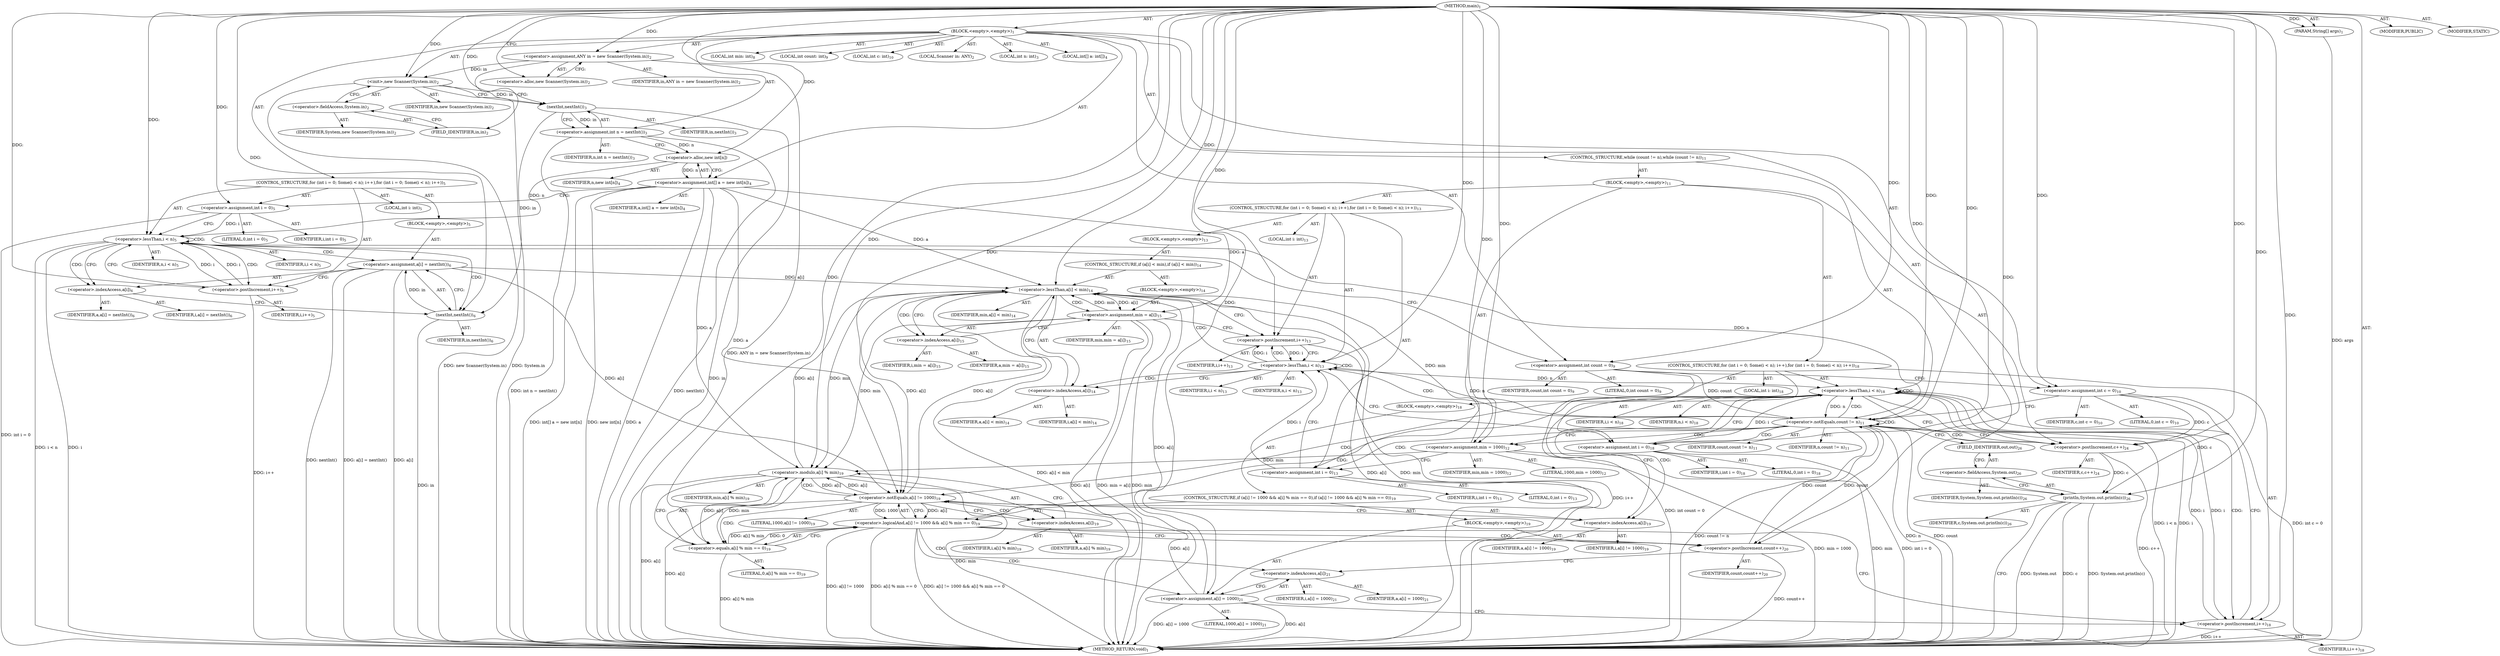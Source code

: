 digraph "main" {  
"19" [label = <(METHOD,main)<SUB>1</SUB>> ]
"20" [label = <(PARAM,String[] args)<SUB>1</SUB>> ]
"21" [label = <(BLOCK,&lt;empty&gt;,&lt;empty&gt;)<SUB>1</SUB>> ]
"4" [label = <(LOCAL,Scanner in: ANY)<SUB>2</SUB>> ]
"22" [label = <(&lt;operator&gt;.assignment,ANY in = new Scanner(System.in))<SUB>2</SUB>> ]
"23" [label = <(IDENTIFIER,in,ANY in = new Scanner(System.in))<SUB>2</SUB>> ]
"24" [label = <(&lt;operator&gt;.alloc,new Scanner(System.in))<SUB>2</SUB>> ]
"25" [label = <(&lt;init&gt;,new Scanner(System.in))<SUB>2</SUB>> ]
"3" [label = <(IDENTIFIER,in,new Scanner(System.in))<SUB>2</SUB>> ]
"26" [label = <(&lt;operator&gt;.fieldAccess,System.in)<SUB>2</SUB>> ]
"27" [label = <(IDENTIFIER,System,new Scanner(System.in))<SUB>2</SUB>> ]
"28" [label = <(FIELD_IDENTIFIER,in,in)<SUB>2</SUB>> ]
"29" [label = <(LOCAL,int n: int)<SUB>3</SUB>> ]
"30" [label = <(&lt;operator&gt;.assignment,int n = nextInt())<SUB>3</SUB>> ]
"31" [label = <(IDENTIFIER,n,int n = nextInt())<SUB>3</SUB>> ]
"32" [label = <(nextInt,nextInt())<SUB>3</SUB>> ]
"33" [label = <(IDENTIFIER,in,nextInt())<SUB>3</SUB>> ]
"34" [label = <(LOCAL,int[] a: int[])<SUB>4</SUB>> ]
"35" [label = <(&lt;operator&gt;.assignment,int[] a = new int[n])<SUB>4</SUB>> ]
"36" [label = <(IDENTIFIER,a,int[] a = new int[n])<SUB>4</SUB>> ]
"37" [label = <(&lt;operator&gt;.alloc,new int[n])> ]
"38" [label = <(IDENTIFIER,n,new int[n])<SUB>4</SUB>> ]
"39" [label = <(CONTROL_STRUCTURE,for (int i = 0; Some(i &lt; n); i++),for (int i = 0; Some(i &lt; n); i++))<SUB>5</SUB>> ]
"40" [label = <(LOCAL,int i: int)<SUB>5</SUB>> ]
"41" [label = <(&lt;operator&gt;.assignment,int i = 0)<SUB>5</SUB>> ]
"42" [label = <(IDENTIFIER,i,int i = 0)<SUB>5</SUB>> ]
"43" [label = <(LITERAL,0,int i = 0)<SUB>5</SUB>> ]
"44" [label = <(&lt;operator&gt;.lessThan,i &lt; n)<SUB>5</SUB>> ]
"45" [label = <(IDENTIFIER,i,i &lt; n)<SUB>5</SUB>> ]
"46" [label = <(IDENTIFIER,n,i &lt; n)<SUB>5</SUB>> ]
"47" [label = <(&lt;operator&gt;.postIncrement,i++)<SUB>5</SUB>> ]
"48" [label = <(IDENTIFIER,i,i++)<SUB>5</SUB>> ]
"49" [label = <(BLOCK,&lt;empty&gt;,&lt;empty&gt;)<SUB>5</SUB>> ]
"50" [label = <(&lt;operator&gt;.assignment,a[i] = nextInt())<SUB>6</SUB>> ]
"51" [label = <(&lt;operator&gt;.indexAccess,a[i])<SUB>6</SUB>> ]
"52" [label = <(IDENTIFIER,a,a[i] = nextInt())<SUB>6</SUB>> ]
"53" [label = <(IDENTIFIER,i,a[i] = nextInt())<SUB>6</SUB>> ]
"54" [label = <(nextInt,nextInt())<SUB>6</SUB>> ]
"55" [label = <(IDENTIFIER,in,nextInt())<SUB>6</SUB>> ]
"56" [label = <(LOCAL,int min: int)<SUB>8</SUB>> ]
"57" [label = <(LOCAL,int count: int)<SUB>9</SUB>> ]
"58" [label = <(&lt;operator&gt;.assignment,int count = 0)<SUB>9</SUB>> ]
"59" [label = <(IDENTIFIER,count,int count = 0)<SUB>9</SUB>> ]
"60" [label = <(LITERAL,0,int count = 0)<SUB>9</SUB>> ]
"61" [label = <(LOCAL,int c: int)<SUB>10</SUB>> ]
"62" [label = <(&lt;operator&gt;.assignment,int c = 0)<SUB>10</SUB>> ]
"63" [label = <(IDENTIFIER,c,int c = 0)<SUB>10</SUB>> ]
"64" [label = <(LITERAL,0,int c = 0)<SUB>10</SUB>> ]
"65" [label = <(CONTROL_STRUCTURE,while (count != n),while (count != n))<SUB>11</SUB>> ]
"66" [label = <(&lt;operator&gt;.notEquals,count != n)<SUB>11</SUB>> ]
"67" [label = <(IDENTIFIER,count,count != n)<SUB>11</SUB>> ]
"68" [label = <(IDENTIFIER,n,count != n)<SUB>11</SUB>> ]
"69" [label = <(BLOCK,&lt;empty&gt;,&lt;empty&gt;)<SUB>11</SUB>> ]
"70" [label = <(&lt;operator&gt;.assignment,min = 1000)<SUB>12</SUB>> ]
"71" [label = <(IDENTIFIER,min,min = 1000)<SUB>12</SUB>> ]
"72" [label = <(LITERAL,1000,min = 1000)<SUB>12</SUB>> ]
"73" [label = <(CONTROL_STRUCTURE,for (int i = 0; Some(i &lt; n); i++),for (int i = 0; Some(i &lt; n); i++))<SUB>13</SUB>> ]
"74" [label = <(LOCAL,int i: int)<SUB>13</SUB>> ]
"75" [label = <(&lt;operator&gt;.assignment,int i = 0)<SUB>13</SUB>> ]
"76" [label = <(IDENTIFIER,i,int i = 0)<SUB>13</SUB>> ]
"77" [label = <(LITERAL,0,int i = 0)<SUB>13</SUB>> ]
"78" [label = <(&lt;operator&gt;.lessThan,i &lt; n)<SUB>13</SUB>> ]
"79" [label = <(IDENTIFIER,i,i &lt; n)<SUB>13</SUB>> ]
"80" [label = <(IDENTIFIER,n,i &lt; n)<SUB>13</SUB>> ]
"81" [label = <(&lt;operator&gt;.postIncrement,i++)<SUB>13</SUB>> ]
"82" [label = <(IDENTIFIER,i,i++)<SUB>13</SUB>> ]
"83" [label = <(BLOCK,&lt;empty&gt;,&lt;empty&gt;)<SUB>13</SUB>> ]
"84" [label = <(CONTROL_STRUCTURE,if (a[i] &lt; min),if (a[i] &lt; min))<SUB>14</SUB>> ]
"85" [label = <(&lt;operator&gt;.lessThan,a[i] &lt; min)<SUB>14</SUB>> ]
"86" [label = <(&lt;operator&gt;.indexAccess,a[i])<SUB>14</SUB>> ]
"87" [label = <(IDENTIFIER,a,a[i] &lt; min)<SUB>14</SUB>> ]
"88" [label = <(IDENTIFIER,i,a[i] &lt; min)<SUB>14</SUB>> ]
"89" [label = <(IDENTIFIER,min,a[i] &lt; min)<SUB>14</SUB>> ]
"90" [label = <(BLOCK,&lt;empty&gt;,&lt;empty&gt;)<SUB>14</SUB>> ]
"91" [label = <(&lt;operator&gt;.assignment,min = a[i])<SUB>15</SUB>> ]
"92" [label = <(IDENTIFIER,min,min = a[i])<SUB>15</SUB>> ]
"93" [label = <(&lt;operator&gt;.indexAccess,a[i])<SUB>15</SUB>> ]
"94" [label = <(IDENTIFIER,a,min = a[i])<SUB>15</SUB>> ]
"95" [label = <(IDENTIFIER,i,min = a[i])<SUB>15</SUB>> ]
"96" [label = <(CONTROL_STRUCTURE,for (int i = 0; Some(i &lt; n); i++),for (int i = 0; Some(i &lt; n); i++))<SUB>18</SUB>> ]
"97" [label = <(LOCAL,int i: int)<SUB>18</SUB>> ]
"98" [label = <(&lt;operator&gt;.assignment,int i = 0)<SUB>18</SUB>> ]
"99" [label = <(IDENTIFIER,i,int i = 0)<SUB>18</SUB>> ]
"100" [label = <(LITERAL,0,int i = 0)<SUB>18</SUB>> ]
"101" [label = <(&lt;operator&gt;.lessThan,i &lt; n)<SUB>18</SUB>> ]
"102" [label = <(IDENTIFIER,i,i &lt; n)<SUB>18</SUB>> ]
"103" [label = <(IDENTIFIER,n,i &lt; n)<SUB>18</SUB>> ]
"104" [label = <(&lt;operator&gt;.postIncrement,i++)<SUB>18</SUB>> ]
"105" [label = <(IDENTIFIER,i,i++)<SUB>18</SUB>> ]
"106" [label = <(BLOCK,&lt;empty&gt;,&lt;empty&gt;)<SUB>18</SUB>> ]
"107" [label = <(CONTROL_STRUCTURE,if (a[i] != 1000 &amp;&amp; a[i] % min == 0),if (a[i] != 1000 &amp;&amp; a[i] % min == 0))<SUB>19</SUB>> ]
"108" [label = <(&lt;operator&gt;.logicalAnd,a[i] != 1000 &amp;&amp; a[i] % min == 0)<SUB>19</SUB>> ]
"109" [label = <(&lt;operator&gt;.notEquals,a[i] != 1000)<SUB>19</SUB>> ]
"110" [label = <(&lt;operator&gt;.indexAccess,a[i])<SUB>19</SUB>> ]
"111" [label = <(IDENTIFIER,a,a[i] != 1000)<SUB>19</SUB>> ]
"112" [label = <(IDENTIFIER,i,a[i] != 1000)<SUB>19</SUB>> ]
"113" [label = <(LITERAL,1000,a[i] != 1000)<SUB>19</SUB>> ]
"114" [label = <(&lt;operator&gt;.equals,a[i] % min == 0)<SUB>19</SUB>> ]
"115" [label = <(&lt;operator&gt;.modulo,a[i] % min)<SUB>19</SUB>> ]
"116" [label = <(&lt;operator&gt;.indexAccess,a[i])<SUB>19</SUB>> ]
"117" [label = <(IDENTIFIER,a,a[i] % min)<SUB>19</SUB>> ]
"118" [label = <(IDENTIFIER,i,a[i] % min)<SUB>19</SUB>> ]
"119" [label = <(IDENTIFIER,min,a[i] % min)<SUB>19</SUB>> ]
"120" [label = <(LITERAL,0,a[i] % min == 0)<SUB>19</SUB>> ]
"121" [label = <(BLOCK,&lt;empty&gt;,&lt;empty&gt;)<SUB>19</SUB>> ]
"122" [label = <(&lt;operator&gt;.postIncrement,count++)<SUB>20</SUB>> ]
"123" [label = <(IDENTIFIER,count,count++)<SUB>20</SUB>> ]
"124" [label = <(&lt;operator&gt;.assignment,a[i] = 1000)<SUB>21</SUB>> ]
"125" [label = <(&lt;operator&gt;.indexAccess,a[i])<SUB>21</SUB>> ]
"126" [label = <(IDENTIFIER,a,a[i] = 1000)<SUB>21</SUB>> ]
"127" [label = <(IDENTIFIER,i,a[i] = 1000)<SUB>21</SUB>> ]
"128" [label = <(LITERAL,1000,a[i] = 1000)<SUB>21</SUB>> ]
"129" [label = <(&lt;operator&gt;.postIncrement,c++)<SUB>24</SUB>> ]
"130" [label = <(IDENTIFIER,c,c++)<SUB>24</SUB>> ]
"131" [label = <(println,System.out.println(c))<SUB>26</SUB>> ]
"132" [label = <(&lt;operator&gt;.fieldAccess,System.out)<SUB>26</SUB>> ]
"133" [label = <(IDENTIFIER,System,System.out.println(c))<SUB>26</SUB>> ]
"134" [label = <(FIELD_IDENTIFIER,out,out)<SUB>26</SUB>> ]
"135" [label = <(IDENTIFIER,c,System.out.println(c))<SUB>26</SUB>> ]
"136" [label = <(MODIFIER,PUBLIC)> ]
"137" [label = <(MODIFIER,STATIC)> ]
"138" [label = <(METHOD_RETURN,void)<SUB>1</SUB>> ]
  "19" -> "20"  [ label = "AST: "] 
  "19" -> "21"  [ label = "AST: "] 
  "19" -> "136"  [ label = "AST: "] 
  "19" -> "137"  [ label = "AST: "] 
  "19" -> "138"  [ label = "AST: "] 
  "21" -> "4"  [ label = "AST: "] 
  "21" -> "22"  [ label = "AST: "] 
  "21" -> "25"  [ label = "AST: "] 
  "21" -> "29"  [ label = "AST: "] 
  "21" -> "30"  [ label = "AST: "] 
  "21" -> "34"  [ label = "AST: "] 
  "21" -> "35"  [ label = "AST: "] 
  "21" -> "39"  [ label = "AST: "] 
  "21" -> "56"  [ label = "AST: "] 
  "21" -> "57"  [ label = "AST: "] 
  "21" -> "58"  [ label = "AST: "] 
  "21" -> "61"  [ label = "AST: "] 
  "21" -> "62"  [ label = "AST: "] 
  "21" -> "65"  [ label = "AST: "] 
  "21" -> "131"  [ label = "AST: "] 
  "22" -> "23"  [ label = "AST: "] 
  "22" -> "24"  [ label = "AST: "] 
  "25" -> "3"  [ label = "AST: "] 
  "25" -> "26"  [ label = "AST: "] 
  "26" -> "27"  [ label = "AST: "] 
  "26" -> "28"  [ label = "AST: "] 
  "30" -> "31"  [ label = "AST: "] 
  "30" -> "32"  [ label = "AST: "] 
  "32" -> "33"  [ label = "AST: "] 
  "35" -> "36"  [ label = "AST: "] 
  "35" -> "37"  [ label = "AST: "] 
  "37" -> "38"  [ label = "AST: "] 
  "39" -> "40"  [ label = "AST: "] 
  "39" -> "41"  [ label = "AST: "] 
  "39" -> "44"  [ label = "AST: "] 
  "39" -> "47"  [ label = "AST: "] 
  "39" -> "49"  [ label = "AST: "] 
  "41" -> "42"  [ label = "AST: "] 
  "41" -> "43"  [ label = "AST: "] 
  "44" -> "45"  [ label = "AST: "] 
  "44" -> "46"  [ label = "AST: "] 
  "47" -> "48"  [ label = "AST: "] 
  "49" -> "50"  [ label = "AST: "] 
  "50" -> "51"  [ label = "AST: "] 
  "50" -> "54"  [ label = "AST: "] 
  "51" -> "52"  [ label = "AST: "] 
  "51" -> "53"  [ label = "AST: "] 
  "54" -> "55"  [ label = "AST: "] 
  "58" -> "59"  [ label = "AST: "] 
  "58" -> "60"  [ label = "AST: "] 
  "62" -> "63"  [ label = "AST: "] 
  "62" -> "64"  [ label = "AST: "] 
  "65" -> "66"  [ label = "AST: "] 
  "65" -> "69"  [ label = "AST: "] 
  "66" -> "67"  [ label = "AST: "] 
  "66" -> "68"  [ label = "AST: "] 
  "69" -> "70"  [ label = "AST: "] 
  "69" -> "73"  [ label = "AST: "] 
  "69" -> "96"  [ label = "AST: "] 
  "69" -> "129"  [ label = "AST: "] 
  "70" -> "71"  [ label = "AST: "] 
  "70" -> "72"  [ label = "AST: "] 
  "73" -> "74"  [ label = "AST: "] 
  "73" -> "75"  [ label = "AST: "] 
  "73" -> "78"  [ label = "AST: "] 
  "73" -> "81"  [ label = "AST: "] 
  "73" -> "83"  [ label = "AST: "] 
  "75" -> "76"  [ label = "AST: "] 
  "75" -> "77"  [ label = "AST: "] 
  "78" -> "79"  [ label = "AST: "] 
  "78" -> "80"  [ label = "AST: "] 
  "81" -> "82"  [ label = "AST: "] 
  "83" -> "84"  [ label = "AST: "] 
  "84" -> "85"  [ label = "AST: "] 
  "84" -> "90"  [ label = "AST: "] 
  "85" -> "86"  [ label = "AST: "] 
  "85" -> "89"  [ label = "AST: "] 
  "86" -> "87"  [ label = "AST: "] 
  "86" -> "88"  [ label = "AST: "] 
  "90" -> "91"  [ label = "AST: "] 
  "91" -> "92"  [ label = "AST: "] 
  "91" -> "93"  [ label = "AST: "] 
  "93" -> "94"  [ label = "AST: "] 
  "93" -> "95"  [ label = "AST: "] 
  "96" -> "97"  [ label = "AST: "] 
  "96" -> "98"  [ label = "AST: "] 
  "96" -> "101"  [ label = "AST: "] 
  "96" -> "104"  [ label = "AST: "] 
  "96" -> "106"  [ label = "AST: "] 
  "98" -> "99"  [ label = "AST: "] 
  "98" -> "100"  [ label = "AST: "] 
  "101" -> "102"  [ label = "AST: "] 
  "101" -> "103"  [ label = "AST: "] 
  "104" -> "105"  [ label = "AST: "] 
  "106" -> "107"  [ label = "AST: "] 
  "107" -> "108"  [ label = "AST: "] 
  "107" -> "121"  [ label = "AST: "] 
  "108" -> "109"  [ label = "AST: "] 
  "108" -> "114"  [ label = "AST: "] 
  "109" -> "110"  [ label = "AST: "] 
  "109" -> "113"  [ label = "AST: "] 
  "110" -> "111"  [ label = "AST: "] 
  "110" -> "112"  [ label = "AST: "] 
  "114" -> "115"  [ label = "AST: "] 
  "114" -> "120"  [ label = "AST: "] 
  "115" -> "116"  [ label = "AST: "] 
  "115" -> "119"  [ label = "AST: "] 
  "116" -> "117"  [ label = "AST: "] 
  "116" -> "118"  [ label = "AST: "] 
  "121" -> "122"  [ label = "AST: "] 
  "121" -> "124"  [ label = "AST: "] 
  "122" -> "123"  [ label = "AST: "] 
  "124" -> "125"  [ label = "AST: "] 
  "124" -> "128"  [ label = "AST: "] 
  "125" -> "126"  [ label = "AST: "] 
  "125" -> "127"  [ label = "AST: "] 
  "129" -> "130"  [ label = "AST: "] 
  "131" -> "132"  [ label = "AST: "] 
  "131" -> "135"  [ label = "AST: "] 
  "132" -> "133"  [ label = "AST: "] 
  "132" -> "134"  [ label = "AST: "] 
  "22" -> "28"  [ label = "CFG: "] 
  "25" -> "32"  [ label = "CFG: "] 
  "30" -> "37"  [ label = "CFG: "] 
  "35" -> "41"  [ label = "CFG: "] 
  "58" -> "62"  [ label = "CFG: "] 
  "62" -> "66"  [ label = "CFG: "] 
  "131" -> "138"  [ label = "CFG: "] 
  "24" -> "22"  [ label = "CFG: "] 
  "26" -> "25"  [ label = "CFG: "] 
  "32" -> "30"  [ label = "CFG: "] 
  "37" -> "35"  [ label = "CFG: "] 
  "41" -> "44"  [ label = "CFG: "] 
  "44" -> "51"  [ label = "CFG: "] 
  "44" -> "58"  [ label = "CFG: "] 
  "47" -> "44"  [ label = "CFG: "] 
  "66" -> "70"  [ label = "CFG: "] 
  "66" -> "134"  [ label = "CFG: "] 
  "132" -> "131"  [ label = "CFG: "] 
  "28" -> "26"  [ label = "CFG: "] 
  "50" -> "47"  [ label = "CFG: "] 
  "70" -> "75"  [ label = "CFG: "] 
  "129" -> "66"  [ label = "CFG: "] 
  "134" -> "132"  [ label = "CFG: "] 
  "51" -> "54"  [ label = "CFG: "] 
  "54" -> "50"  [ label = "CFG: "] 
  "75" -> "78"  [ label = "CFG: "] 
  "78" -> "86"  [ label = "CFG: "] 
  "78" -> "98"  [ label = "CFG: "] 
  "81" -> "78"  [ label = "CFG: "] 
  "98" -> "101"  [ label = "CFG: "] 
  "101" -> "110"  [ label = "CFG: "] 
  "101" -> "129"  [ label = "CFG: "] 
  "104" -> "101"  [ label = "CFG: "] 
  "85" -> "93"  [ label = "CFG: "] 
  "85" -> "81"  [ label = "CFG: "] 
  "108" -> "122"  [ label = "CFG: "] 
  "108" -> "104"  [ label = "CFG: "] 
  "86" -> "85"  [ label = "CFG: "] 
  "91" -> "81"  [ label = "CFG: "] 
  "109" -> "108"  [ label = "CFG: "] 
  "109" -> "116"  [ label = "CFG: "] 
  "114" -> "108"  [ label = "CFG: "] 
  "122" -> "125"  [ label = "CFG: "] 
  "124" -> "104"  [ label = "CFG: "] 
  "93" -> "91"  [ label = "CFG: "] 
  "110" -> "109"  [ label = "CFG: "] 
  "115" -> "114"  [ label = "CFG: "] 
  "125" -> "124"  [ label = "CFG: "] 
  "116" -> "115"  [ label = "CFG: "] 
  "19" -> "24"  [ label = "CFG: "] 
  "20" -> "138"  [ label = "DDG: args"] 
  "22" -> "138"  [ label = "DDG: ANY in = new Scanner(System.in)"] 
  "25" -> "138"  [ label = "DDG: System.in"] 
  "25" -> "138"  [ label = "DDG: new Scanner(System.in)"] 
  "32" -> "138"  [ label = "DDG: in"] 
  "30" -> "138"  [ label = "DDG: nextInt()"] 
  "30" -> "138"  [ label = "DDG: int n = nextInt()"] 
  "35" -> "138"  [ label = "DDG: a"] 
  "35" -> "138"  [ label = "DDG: new int[n]"] 
  "35" -> "138"  [ label = "DDG: int[] a = new int[n]"] 
  "41" -> "138"  [ label = "DDG: int i = 0"] 
  "44" -> "138"  [ label = "DDG: i"] 
  "44" -> "138"  [ label = "DDG: i &lt; n"] 
  "58" -> "138"  [ label = "DDG: int count = 0"] 
  "62" -> "138"  [ label = "DDG: int c = 0"] 
  "66" -> "138"  [ label = "DDG: count"] 
  "66" -> "138"  [ label = "DDG: n"] 
  "66" -> "138"  [ label = "DDG: count != n"] 
  "131" -> "138"  [ label = "DDG: System.out"] 
  "131" -> "138"  [ label = "DDG: c"] 
  "131" -> "138"  [ label = "DDG: System.out.println(c)"] 
  "70" -> "138"  [ label = "DDG: min"] 
  "70" -> "138"  [ label = "DDG: min = 1000"] 
  "98" -> "138"  [ label = "DDG: int i = 0"] 
  "101" -> "138"  [ label = "DDG: i"] 
  "101" -> "138"  [ label = "DDG: i &lt; n"] 
  "129" -> "138"  [ label = "DDG: c++"] 
  "109" -> "138"  [ label = "DDG: a[i]"] 
  "108" -> "138"  [ label = "DDG: a[i] != 1000"] 
  "115" -> "138"  [ label = "DDG: a[i]"] 
  "115" -> "138"  [ label = "DDG: min"] 
  "114" -> "138"  [ label = "DDG: a[i] % min"] 
  "108" -> "138"  [ label = "DDG: a[i] % min == 0"] 
  "108" -> "138"  [ label = "DDG: a[i] != 1000 &amp;&amp; a[i] % min == 0"] 
  "122" -> "138"  [ label = "DDG: count++"] 
  "124" -> "138"  [ label = "DDG: a[i]"] 
  "124" -> "138"  [ label = "DDG: a[i] = 1000"] 
  "104" -> "138"  [ label = "DDG: i++"] 
  "85" -> "138"  [ label = "DDG: a[i]"] 
  "85" -> "138"  [ label = "DDG: min"] 
  "85" -> "138"  [ label = "DDG: a[i] &lt; min"] 
  "91" -> "138"  [ label = "DDG: min"] 
  "91" -> "138"  [ label = "DDG: a[i]"] 
  "91" -> "138"  [ label = "DDG: min = a[i]"] 
  "81" -> "138"  [ label = "DDG: i++"] 
  "50" -> "138"  [ label = "DDG: a[i]"] 
  "54" -> "138"  [ label = "DDG: in"] 
  "50" -> "138"  [ label = "DDG: nextInt()"] 
  "50" -> "138"  [ label = "DDG: a[i] = nextInt()"] 
  "47" -> "138"  [ label = "DDG: i++"] 
  "19" -> "20"  [ label = "DDG: "] 
  "19" -> "22"  [ label = "DDG: "] 
  "32" -> "30"  [ label = "DDG: in"] 
  "37" -> "35"  [ label = "DDG: n"] 
  "19" -> "58"  [ label = "DDG: "] 
  "19" -> "62"  [ label = "DDG: "] 
  "22" -> "25"  [ label = "DDG: in"] 
  "19" -> "25"  [ label = "DDG: "] 
  "19" -> "41"  [ label = "DDG: "] 
  "62" -> "131"  [ label = "DDG: c"] 
  "129" -> "131"  [ label = "DDG: c"] 
  "19" -> "131"  [ label = "DDG: "] 
  "25" -> "32"  [ label = "DDG: in"] 
  "19" -> "32"  [ label = "DDG: "] 
  "30" -> "37"  [ label = "DDG: n"] 
  "19" -> "37"  [ label = "DDG: "] 
  "41" -> "44"  [ label = "DDG: i"] 
  "47" -> "44"  [ label = "DDG: i"] 
  "19" -> "44"  [ label = "DDG: "] 
  "37" -> "44"  [ label = "DDG: n"] 
  "44" -> "47"  [ label = "DDG: i"] 
  "19" -> "47"  [ label = "DDG: "] 
  "54" -> "50"  [ label = "DDG: in"] 
  "58" -> "66"  [ label = "DDG: count"] 
  "122" -> "66"  [ label = "DDG: count"] 
  "19" -> "66"  [ label = "DDG: "] 
  "44" -> "66"  [ label = "DDG: n"] 
  "101" -> "66"  [ label = "DDG: n"] 
  "19" -> "70"  [ label = "DDG: "] 
  "19" -> "75"  [ label = "DDG: "] 
  "19" -> "98"  [ label = "DDG: "] 
  "62" -> "129"  [ label = "DDG: c"] 
  "19" -> "129"  [ label = "DDG: "] 
  "32" -> "54"  [ label = "DDG: in"] 
  "19" -> "54"  [ label = "DDG: "] 
  "75" -> "78"  [ label = "DDG: i"] 
  "81" -> "78"  [ label = "DDG: i"] 
  "19" -> "78"  [ label = "DDG: "] 
  "66" -> "78"  [ label = "DDG: n"] 
  "78" -> "81"  [ label = "DDG: i"] 
  "19" -> "81"  [ label = "DDG: "] 
  "98" -> "101"  [ label = "DDG: i"] 
  "104" -> "101"  [ label = "DDG: i"] 
  "19" -> "101"  [ label = "DDG: "] 
  "78" -> "101"  [ label = "DDG: n"] 
  "101" -> "104"  [ label = "DDG: i"] 
  "19" -> "104"  [ label = "DDG: "] 
  "35" -> "85"  [ label = "DDG: a"] 
  "109" -> "85"  [ label = "DDG: a[i]"] 
  "115" -> "85"  [ label = "DDG: a[i]"] 
  "124" -> "85"  [ label = "DDG: a[i]"] 
  "50" -> "85"  [ label = "DDG: a[i]"] 
  "70" -> "85"  [ label = "DDG: min"] 
  "91" -> "85"  [ label = "DDG: min"] 
  "19" -> "85"  [ label = "DDG: "] 
  "35" -> "91"  [ label = "DDG: a"] 
  "85" -> "91"  [ label = "DDG: a[i]"] 
  "109" -> "108"  [ label = "DDG: a[i]"] 
  "109" -> "108"  [ label = "DDG: 1000"] 
  "114" -> "108"  [ label = "DDG: a[i] % min"] 
  "114" -> "108"  [ label = "DDG: 0"] 
  "19" -> "124"  [ label = "DDG: "] 
  "35" -> "109"  [ label = "DDG: a"] 
  "115" -> "109"  [ label = "DDG: a[i]"] 
  "124" -> "109"  [ label = "DDG: a[i]"] 
  "85" -> "109"  [ label = "DDG: a[i]"] 
  "50" -> "109"  [ label = "DDG: a[i]"] 
  "19" -> "109"  [ label = "DDG: "] 
  "115" -> "114"  [ label = "DDG: a[i]"] 
  "115" -> "114"  [ label = "DDG: min"] 
  "19" -> "114"  [ label = "DDG: "] 
  "66" -> "122"  [ label = "DDG: count"] 
  "19" -> "122"  [ label = "DDG: "] 
  "35" -> "115"  [ label = "DDG: a"] 
  "109" -> "115"  [ label = "DDG: a[i]"] 
  "70" -> "115"  [ label = "DDG: min"] 
  "85" -> "115"  [ label = "DDG: min"] 
  "91" -> "115"  [ label = "DDG: min"] 
  "19" -> "115"  [ label = "DDG: "] 
  "44" -> "47"  [ label = "CDG: "] 
  "44" -> "51"  [ label = "CDG: "] 
  "44" -> "50"  [ label = "CDG: "] 
  "44" -> "44"  [ label = "CDG: "] 
  "44" -> "54"  [ label = "CDG: "] 
  "66" -> "66"  [ label = "CDG: "] 
  "66" -> "98"  [ label = "CDG: "] 
  "66" -> "75"  [ label = "CDG: "] 
  "66" -> "129"  [ label = "CDG: "] 
  "66" -> "101"  [ label = "CDG: "] 
  "66" -> "70"  [ label = "CDG: "] 
  "66" -> "78"  [ label = "CDG: "] 
  "78" -> "81"  [ label = "CDG: "] 
  "78" -> "85"  [ label = "CDG: "] 
  "78" -> "78"  [ label = "CDG: "] 
  "78" -> "86"  [ label = "CDG: "] 
  "101" -> "104"  [ label = "CDG: "] 
  "101" -> "101"  [ label = "CDG: "] 
  "101" -> "110"  [ label = "CDG: "] 
  "101" -> "108"  [ label = "CDG: "] 
  "101" -> "109"  [ label = "CDG: "] 
  "85" -> "91"  [ label = "CDG: "] 
  "85" -> "93"  [ label = "CDG: "] 
  "108" -> "122"  [ label = "CDG: "] 
  "108" -> "124"  [ label = "CDG: "] 
  "108" -> "125"  [ label = "CDG: "] 
  "109" -> "115"  [ label = "CDG: "] 
  "109" -> "116"  [ label = "CDG: "] 
  "109" -> "114"  [ label = "CDG: "] 
}
